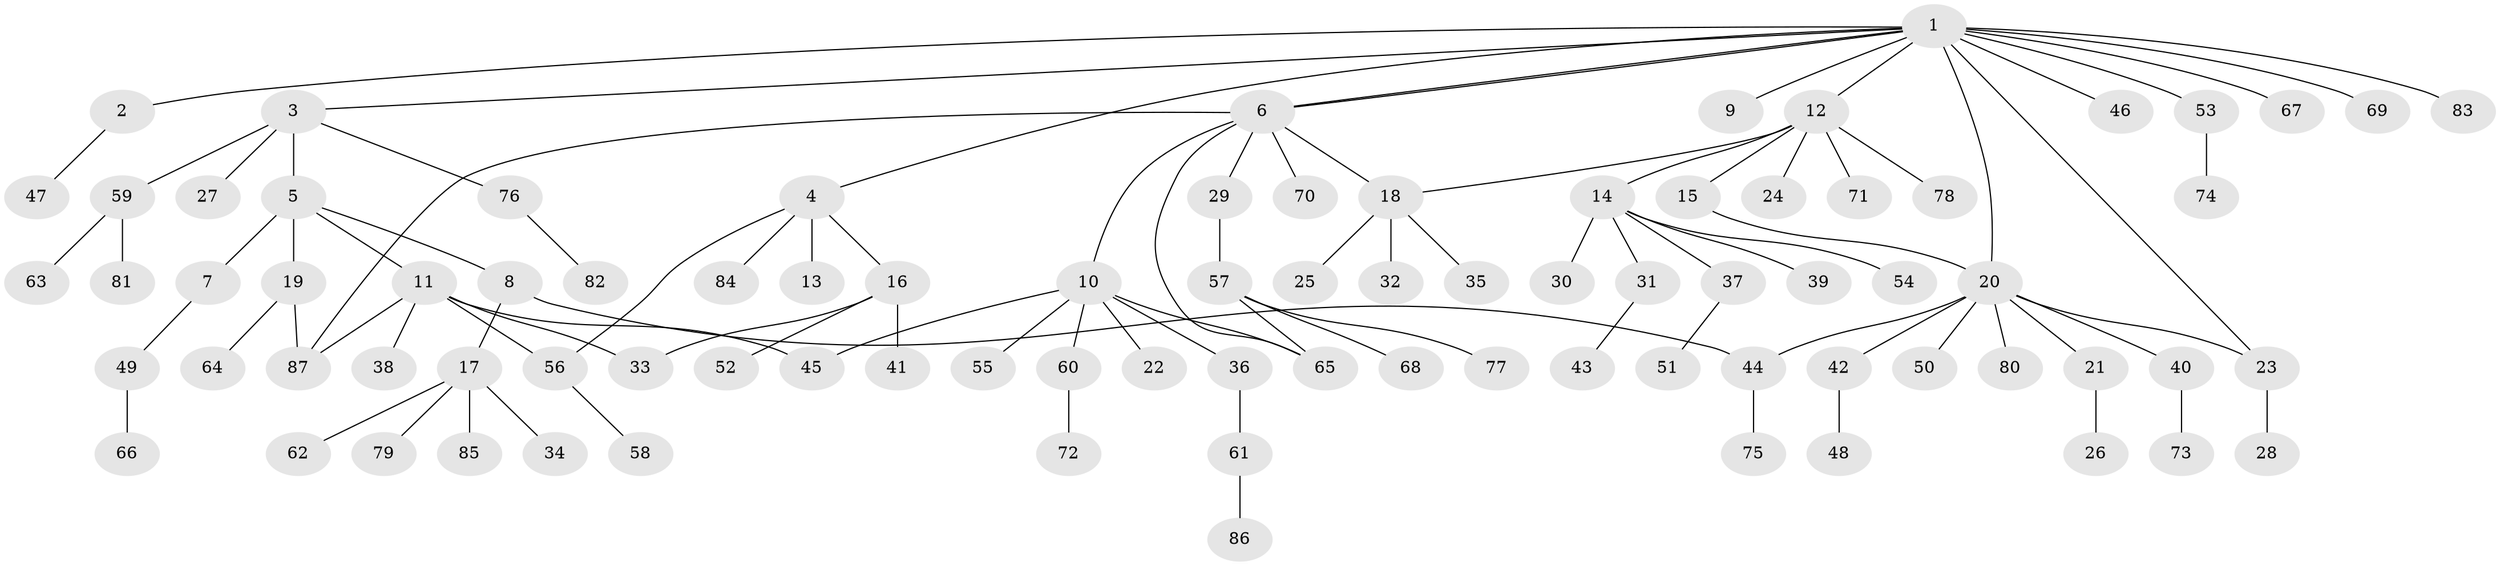 // Generated by graph-tools (version 1.1) at 2025/01/03/09/25 03:01:48]
// undirected, 87 vertices, 98 edges
graph export_dot {
graph [start="1"]
  node [color=gray90,style=filled];
  1;
  2;
  3;
  4;
  5;
  6;
  7;
  8;
  9;
  10;
  11;
  12;
  13;
  14;
  15;
  16;
  17;
  18;
  19;
  20;
  21;
  22;
  23;
  24;
  25;
  26;
  27;
  28;
  29;
  30;
  31;
  32;
  33;
  34;
  35;
  36;
  37;
  38;
  39;
  40;
  41;
  42;
  43;
  44;
  45;
  46;
  47;
  48;
  49;
  50;
  51;
  52;
  53;
  54;
  55;
  56;
  57;
  58;
  59;
  60;
  61;
  62;
  63;
  64;
  65;
  66;
  67;
  68;
  69;
  70;
  71;
  72;
  73;
  74;
  75;
  76;
  77;
  78;
  79;
  80;
  81;
  82;
  83;
  84;
  85;
  86;
  87;
  1 -- 2;
  1 -- 3;
  1 -- 4;
  1 -- 6;
  1 -- 6;
  1 -- 9;
  1 -- 12;
  1 -- 20;
  1 -- 23;
  1 -- 46;
  1 -- 53;
  1 -- 67;
  1 -- 69;
  1 -- 83;
  2 -- 47;
  3 -- 5;
  3 -- 27;
  3 -- 59;
  3 -- 76;
  4 -- 13;
  4 -- 16;
  4 -- 56;
  4 -- 84;
  5 -- 7;
  5 -- 8;
  5 -- 11;
  5 -- 19;
  6 -- 10;
  6 -- 18;
  6 -- 29;
  6 -- 65;
  6 -- 70;
  6 -- 87;
  7 -- 49;
  8 -- 17;
  8 -- 44;
  10 -- 22;
  10 -- 36;
  10 -- 45;
  10 -- 55;
  10 -- 60;
  10 -- 65;
  11 -- 33;
  11 -- 38;
  11 -- 45;
  11 -- 56;
  11 -- 87;
  12 -- 14;
  12 -- 15;
  12 -- 18;
  12 -- 24;
  12 -- 71;
  12 -- 78;
  14 -- 30;
  14 -- 31;
  14 -- 37;
  14 -- 39;
  14 -- 54;
  15 -- 20;
  16 -- 33;
  16 -- 41;
  16 -- 52;
  17 -- 34;
  17 -- 62;
  17 -- 79;
  17 -- 85;
  18 -- 25;
  18 -- 32;
  18 -- 35;
  19 -- 64;
  19 -- 87;
  20 -- 21;
  20 -- 23;
  20 -- 40;
  20 -- 42;
  20 -- 44;
  20 -- 50;
  20 -- 80;
  21 -- 26;
  23 -- 28;
  29 -- 57;
  31 -- 43;
  36 -- 61;
  37 -- 51;
  40 -- 73;
  42 -- 48;
  44 -- 75;
  49 -- 66;
  53 -- 74;
  56 -- 58;
  57 -- 65;
  57 -- 68;
  57 -- 77;
  59 -- 63;
  59 -- 81;
  60 -- 72;
  61 -- 86;
  76 -- 82;
}
